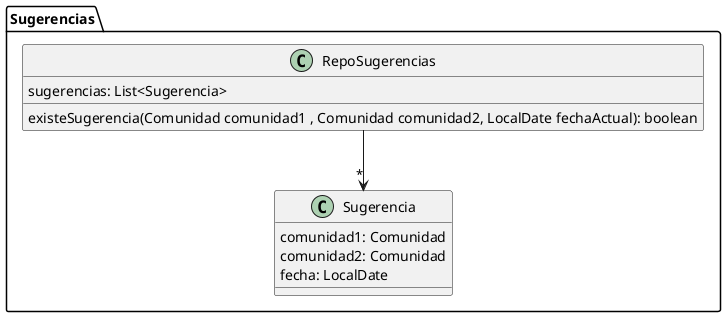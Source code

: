 @startuml
'https://plantuml.com/sequence-diagram

package Sugerencias {

    class RepoSugerencias{
    sugerencias: List<Sugerencia>

    existeSugerencia(Comunidad comunidad1 , Comunidad comunidad2, LocalDate fechaActual): boolean
    }

    class Sugerencia{
    comunidad1: Comunidad
    comunidad2: Comunidad
    fecha: LocalDate
    }

    RepoSugerencias-->"*"Sugerencia
}
@enduml
